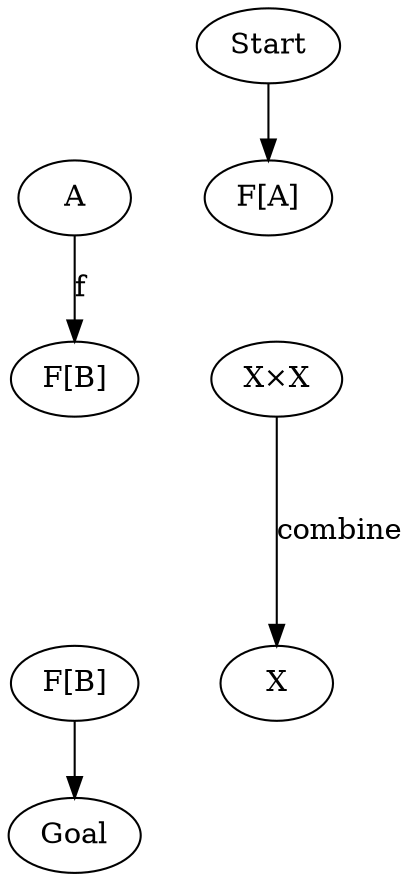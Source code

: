 digraph {
    Start[class="extremity"]
    Goal[class="extremity"]

    FA[label="F[A]" group="upper" class="start,disabled"]
    A[group="upper" class="disabled"]
    FB[label="F[B]" group="upper" class="disabled"]
    B[group="upper" style="invis"]
    FB2[label="F[B]" group="upper" class="goal,disabled"]
    XX[label="X×X" group="lower"]
    X[group="lower"]


    {
        rank=same
        A -> FA[dir="back" style="invis"]
    }


    {
        rank=same
        FB -> XX[style="invis"]
    }

    {
        rank=same
        FB2 -> X[dir="back" style="invis"]
    }

    FA -> XX[style="invis"]
    A -> FB[label="f" class="disabled"]
    XX -> X[label="combine" class="disabled"]
    FB -> B[style="invis"]
    B  -> FB2[style="invis"]

    Start -> FA[class="start,disabled"]
    FB2 -> Goal[class="goal,disabled"]
}
